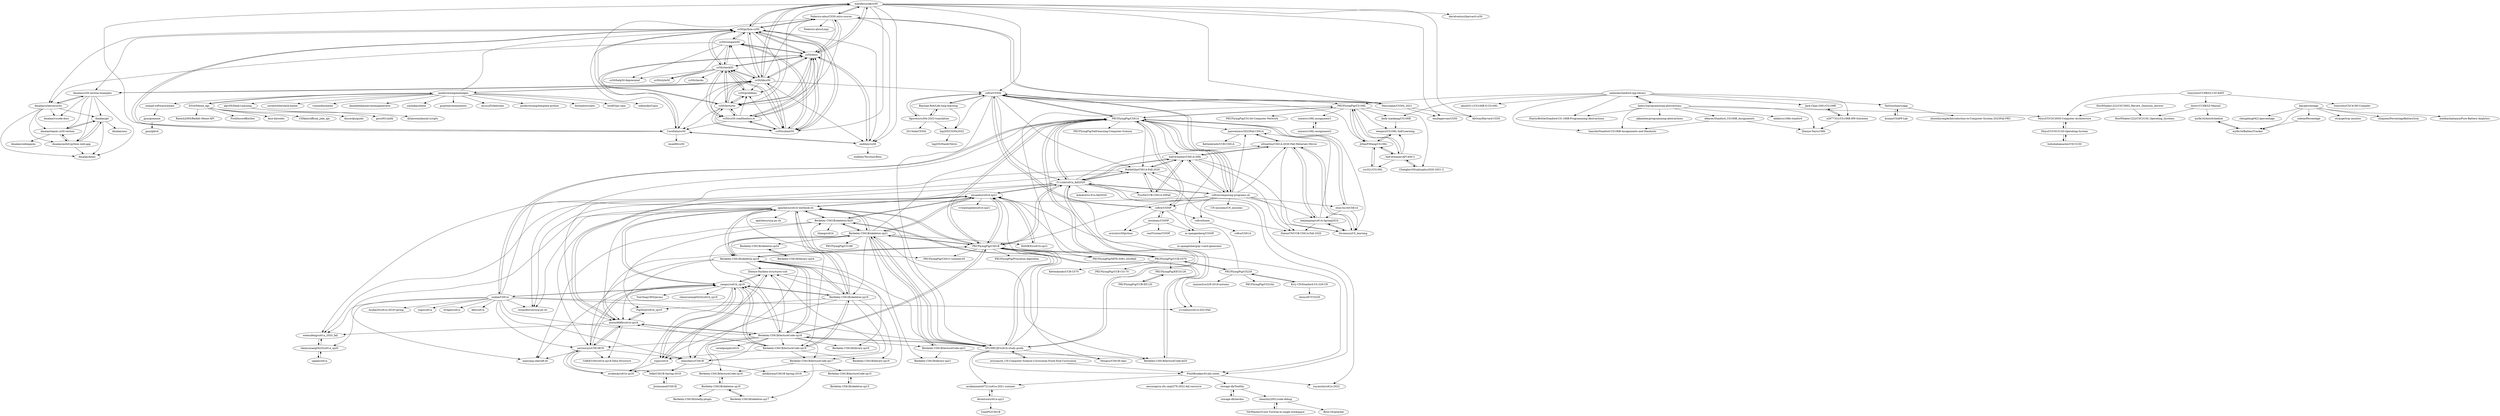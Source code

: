 digraph G {
"mareksuscak/cs50" -> "Federico-abss/CS50-intro-course"
"mareksuscak/cs50" -> "cs50/libcs50"
"mareksuscak/cs50" -> "cs50/python-cs50"
"mareksuscak/cs50" -> "cs50/docs"
"mareksuscak/cs50" -> "CoreData/cs50"
"mareksuscak/cs50" -> "endiliey/cs50"
"mareksuscak/cs50" -> "Mayconpm/CS50x_2021"
"mareksuscak/cs50" -> "csfive/CS50x"
"mareksuscak/cs50" -> "emiliegervais/CS50"
"mareksuscak/cs50" -> "cs50/lectures"
"mareksuscak/cs50" -> "AliOsm/Harvard-CS50"
"mareksuscak/cs50" -> "cs50/submit50"
"mareksuscak/cs50" -> "davidventuri/harvard-cs50"
"zelenski/stanford-cpp-library" -> "heavy3/programming-abstractions"
"zelenski/stanford-cpp-library" -> "XieGuochao/csapp"
"zelenski/stanford-cpp-library" -> "Jack-Chan-2001/CS106B"
"zelenski/stanford-cpp-library" -> "Andy-xiaokang/CS106B"
"zelenski/stanford-cpp-library" -> "ElasticBottle/Stanford-CS-106B-Programming-Abstractions"
"zelenski/stanford-cpp-library" -> "tianshb/Stanford-CS106B-Assignments-and-Handouts"
"zelenski/stanford-cpp-library" -> "akun0311/CS106B-X-CS106L-"
"zelenski/stanford-cpp-library" -> "a2677331/CS106B-HW-Solutions"
"zelenski/stanford-cpp-library" -> "PKUFlyingPig/CS106L"
"sgalal/cs61a" -> "chenyuxiang0425/cs61a_sp20"
"apachecn/cs61b-textbook-zh" -> "Berkeley-CS61B/skeleton-fa20"
"apachecn/cs61b-textbook-zh" -> "exuanbo/cs61b-sp21"
"apachecn/cs61b-textbook-zh" -> "zangsy/cs61b_sp19"
"apachecn/cs61b-textbook-zh" -> "PKUFlyingPig/CS61B"
"apachecn/cs61b-textbook-zh" -> "xiaoyang-sde/raft-kv"
"apachecn/cs61b-textbook-zh" -> "apachecn/sicp-py-zh"
"apachecn/cs61b-textbook-zh" -> "Berkeley-CS61B/skeleton-sp18"
"apachecn/cs61b-textbook-zh" -> "Berkeley-CS61B/skeleton-sp19"
"apachecn/cs61b-textbook-zh" -> "seriouszyx/CS61BCN"
"apachecn/cs61b-textbook-zh" -> "Berkeley-CS61B/skeleton-sp21"
"apachecn/cs61b-textbook-zh" -> "Berkeley-CS61B/lectureCode-sp19"
"apachecn/cs61b-textbook-zh" -> "wizardforcel/sicp-py-zh" ["e"=1]
"apachecn/cs61b-textbook-zh" -> "SFUMECJF/cs61b-study-guide"
"apachecn/cs61b-textbook-zh" -> "morty6688/cs61b-sp18"
"apachecn/cs61b-textbook-zh" -> "PKUFlyingPig/CS61C-summer20" ["e"=1]
"czahie/CS61A" -> "Asuka20/cs61a-2018-spring"
"czahie/CS61A" -> "wizardforcel/sicp-py-zh" ["e"=1]
"czahie/CS61A" -> "zangsy/cs61b_sp19"
"czahie/CS61A" -> "yngz/cs61a"
"czahie/CS61A" -> "chenyuxiang0425/cs61a_sp20"
"czahie/CS61A" -> "PKUFlyingPig/CS61A"
"czahie/CS61A" -> "y1cunhui/cs61A-2021Fall"
"czahie/CS61A" -> "shenzheyu/CS61B"
"czahie/CS61A" -> "bvlgah/cs61a"
"czahie/CS61A" -> "kfei/cs61a"
"czahie/CS61A" -> "weimufeng/cs61a_2020_fall"
"czahie/CS61A" -> "seriouszyx/CS61BCN"
"czahie/CS61A" -> "HobbitQia/CS61A-Fall-2020"
"czahie/CS61A" -> "Berkeley-CS61B/lectureCode-sp18"
"czahie/CS61A" -> "SFUMECJF/cs61b-study-guide"
"D3vd/Meme_Api" -> "jacebrowning/memegen"
"D3vd/Meme_Api" -> "discordjs/guide" ["e"=1]
"D3vd/Meme_Api" -> "Rasesh2005/Reddit-Meme-API"
"D3vd/Meme_Api" -> "FireDiscordBot/bot" ["e"=1]
"D3vd/Meme_Api" -> "face-hh/webx" ["e"=1]
"D3vd/Meme_Api" -> "15Dkatz/official_joke_api" ["e"=1]
"heavy3/programming-abstractions" -> "tianshb/Stanford-CS106B-Assignments-and-Handouts"
"heavy3/programming-abstractions" -> "zelenski/stanford-cpp-library"
"heavy3/programming-abstractions" -> "akkanben/programming-abstractions"
"heavy3/programming-abstractions" -> "MoyuST/CSC3050-Computer-Architecture"
"heavy3/programming-abstractions" -> "Zhenye-Na/cs106b"
"heavy3/programming-abstractions" -> "ElasticBottle/Stanford-CS-106B-Programming-Abstractions"
"heavy3/programming-abstractions" -> "abkds/cs106b-stanford"
"heavy3/programming-abstractions" -> "efeacer/Stanford_CS106B_Assignments"
"cs50/cs50.readthedocs.io" -> "cs50/docs"
"cs50/cs50.readthedocs.io" -> "cs50/python-cs50"
"cs50/cs50.readthedocs.io" -> "cs50/problems"
"cs50/cs50.readthedocs.io" -> "cs50/check50"
"cs50/cs50.readthedocs.io" -> "cs50/submit50"
"cs50/cs50.readthedocs.io" -> "cs50/lectures"
"cs50/cs50.readthedocs.io" -> "CoreData/cs50"
"Berkeley-CS61B/lectureCode-sp19" -> "Berkeley-CS61B/skeleton-sp19"
"Berkeley-CS61B/lectureCode-sp19" -> "zangsy/cs61b_sp19"
"Berkeley-CS61B/lectureCode-sp19" -> "Berkeley-CS61B/lectureCode-sp17"
"Berkeley-CS61B/lectureCode-sp19" -> "yngz/cs61b"
"Berkeley-CS61B/lectureCode-sp19" -> "Berkeley-CS61B/library-sp19"
"Berkeley-CS61B/lectureCode-sp19" -> "morty6688/cs61b-sp18"
"alpv95/Dank-Learning" -> "dylanwenzlau/ml-scripts"
"alpv95/Dank-Learning" -> "goru001/inltk" ["e"=1]
"Berkeley-CS61B/skeleton-sp19" -> "Berkeley-CS61B/lectureCode-sp19"
"Berkeley-CS61B/skeleton-sp19" -> "zangsy/cs61b_sp19"
"Berkeley-CS61B/skeleton-sp19" -> "yngz/cs61b"
"Berkeley-CS61B/skeleton-sp19" -> "Berkeley-CS61B/skeleton-sp18"
"Berkeley-CS61B/skeleton-sp19" -> "Berkeley-CS61B/library-sp19"
"Berkeley-CS61B/skeleton-sp19" -> "Zhenye-Na/data-structures-ucb"
"Berkeley-CS61B/skeleton-sp19" -> "Berkeley-CS61B/lectureCode-sp17"
"Berkeley-CS61B/skeleton-sp19" -> "PigZhuJ/cs61b_sp19"
"Berkeley-CS61B/skeleton-sp19" -> "Berkeley-CS61B/skeleton-fa20"
"Berkeley-CS61B/skeleton-sp19" -> "apachecn/cs61b-textbook-zh"
"Berkeley-CS61B/lectureCode-sp18" -> "Berkeley-CS61B/skeleton-sp18"
"Berkeley-CS61B/lectureCode-sp18" -> "Berkeley-CS61B/library-sp18"
"Berkeley-CS61B/lectureCode-sp18" -> "morty6688/cs61b-sp18"
"Berkeley-CS61B/lectureCode-sp18" -> "PKUFlyingPig/CS61B"
"Berkeley-CS61B/lectureCode-sp18" -> "seriouszyx/CS61BCN"
"Berkeley-CS61B/lectureCode-sp18" -> "SFUMECJF/cs61b-study-guide"
"Berkeley-CS61B/lectureCode-sp18" -> "Zhenye-Na/data-structures-ucb"
"Berkeley-CS61B/lectureCode-sp18" -> "shenzheyu/CS61B"
"Berkeley-CS61B/lectureCode-sp18" -> "Berkeley-CS61B/lectureCode-sp17"
"Berkeley-CS61B/lectureCode-sp18" -> "zangsy/cs61b_sp19"
"Berkeley-CS61B/lectureCode-sp18" -> "Berkeley-CS61B/lectureCode-sp19"
"Berkeley-CS61B/lectureCode-sp18" -> "varadgunjal/cs61b"
"Berkeley-CS61B/lectureCode-sp18" -> "Berkeley-CS61B/lectureCode-sp21"
"Berkeley-CS61B/lectureCode-sp18" -> "Berkeley-CS61B/lectureCode-sp16"
"Berkeley-CS61B/lectureCode-sp18" -> "aviatesk/cs61b-sp18"
"Zhenye-Na/data-structures-ucb" -> "yngz/cs61b"
"Zhenye-Na/data-structures-ucb" -> "zangsy/cs61b_sp19"
"Zhenye-Na/data-structures-ucb" -> "shenzheyu/CS61B"
"Zhenye-Na/data-structures-ucb" -> "aatifjiwani/CS61B-Spring-2018"
"btke/CS61B-Spring-2018" -> "Joshmomel/CS61B"
"cs50/problems" -> "cs50/check50"
"cs50/problems" -> "cs50/lectures"
"kas/percentage" -> "soleon/Percentage"
"kas/percentage" -> "strayge/tray-monitor" ["e"=1]
"kas/percentage" -> "shiqimei/PercentageBatteryIcon"
"kas/percentage" -> "medhachaitanya/Pure-Battery-Analytics"
"kas/percentage" -> "chengdong0421/percentage"
"kas/percentage" -> "myfix16/BatteryTracker"
"yngz/cs61b" -> "zangsy/cs61b_sp19"
"yngz/cs61b" -> "Zhenye-Na/data-structures-ucb"
"yngz/cs61b" -> "aviatesk/cs61b-sp18"
"Berkeley-CS61B/skeleton-sp18" -> "Berkeley-CS61B/lectureCode-sp18"
"Berkeley-CS61B/skeleton-sp18" -> "Berkeley-CS61B/library-sp18"
"Berkeley-CS61B/skeleton-sp18" -> "Berkeley-CS61B/skeleton-sp19"
"Berkeley-CS61B/skeleton-sp18" -> "PKUFlyingPig/CS61B"
"Berkeley-CS61B/skeleton-sp18" -> "morty6688/cs61b-sp18"
"Berkeley-CS61B/skeleton-sp18" -> "seriouszyx/CS61BCN"
"Berkeley-CS61B/skeleton-sp18" -> "apachecn/cs61b-textbook-zh"
"Berkeley-CS61B/skeleton-sp18" -> "Zhenye-Na/data-structures-ucb"
"Berkeley-CS61B/skeleton-sp18" -> "shenzheyu/CS61B"
"Berkeley-CS61B/skeleton-sp18" -> "Berkeley-CS61B/skeleton-sp21"
"Berkeley-CS61B/skeleton-sp18" -> "SFUMECJF/cs61b-study-guide"
"efeacer/Stanford_CS106B_Assignments" -> "Zhenye-Na/cs106b"
"efeacer/Stanford_CS106B_Assignments" -> "tianshb/Stanford-CS106B-Assignments-and-Handouts"
"seriouszyx/CS61BCN" -> "aviatesk/cs61b-sp18"
"seriouszyx/CS61BCN" -> "morty6688/cs61b-sp18"
"seriouszyx/CS61BCN" -> "shenzheyu/CS61B"
"seriouszyx/CS61BCN" -> "GAKKI100/cs61b-sp18-Data-Structure"
"seriouszyx/CS61BCN" -> "zangsy/cs61b_sp19"
"seriouszyx/CS61BCN" -> "btke/CS61B-Spring-2018"
"seriouszyx/CS61BCN" -> "xiaoyang-sde/raft-kv"
"PigZhuJ/cs61b_sp19" -> "morty6688/cs61b-sp18"
"aviatesk/cs61b-sp18" -> "seriouszyx/CS61BCN"
"zangsy/cs61b_sp19" -> "yngz/cs61b"
"zangsy/cs61b_sp19" -> "seriouszyx/CS61BCN"
"zangsy/cs61b_sp19" -> "Zhenye-Na/data-structures-ucb"
"zangsy/cs61b_sp19" -> "Berkeley-CS61B/lectureCode-sp19"
"zangsy/cs61b_sp19" -> "aviatesk/cs61b-sp18"
"zangsy/cs61b_sp19" -> "Berkeley-CS61B/skeleton-sp19"
"zangsy/cs61b_sp19" -> "xiaoyang-sde/raft-kv"
"zangsy/cs61b_sp19" -> "shenzheyu/CS61B"
"zangsy/cs61b_sp19" -> "TomYang1993/javacs"
"zangsy/cs61b_sp19" -> "apachecn/cs61b-textbook-zh"
"zangsy/cs61b_sp19" -> "chenyuxiang0425/cs61b_sp19"
"zangsy/cs61b_sp19" -> "czahie/CS61A"
"shenzheyu/CS61B" -> "btke/CS61B-Spring-2018"
"shenzheyu/CS61B" -> "aatifjiwani/CS61B-Spring-2018"
"Joshmomel/CS61B" -> "btke/CS61B-Spring-2018"
"PKUFlyingPig/CS61A" -> "PKUFlyingPig/CS61B"
"PKUFlyingPig/CS61A" -> "311zzb/cs61a_fall2020"
"PKUFlyingPig/CS61A" -> "csfive/composing-programs-zh"
"PKUFlyingPig/CS61A" -> "HobbitQia/CS61A-Fall-2020"
"PKUFlyingPig/CS61A" -> "wizardforcel/sicp-py-zh" ["e"=1]
"PKUFlyingPig/CS61A" -> "csfive/CS50x"
"PKUFlyingPig/CS61A" -> "half-dreamer/CS61A-20fa"
"PKUFlyingPig/CS61A" -> "PKUFlyingPig/Self-learning-Computer-Science" ["e"=1]
"PKUFlyingPig/CS61A" -> "shuo-liu16/CS61A"
"PKUFlyingPig/CS61A" -> "czahie/CS61A"
"PKUFlyingPig/CS61A" -> "Stromxun/CS_learning"
"PKUFlyingPig/CS61A" -> "PKUFlyingPig/CS106L"
"PKUFlyingPig/CS61A" -> "csfive/CS50P"
"PKUFlyingPig/CS61A" -> "PKUFlyingPig/UCB-CS70"
"PKUFlyingPig/CS61A" -> "jianweiyecs/2022Fall-CS61A"
"PKUFlyingPig/CS61B" -> "PKUFlyingPig/CS61A"
"PKUFlyingPig/CS61B" -> "SFUMECJF/cs61b-study-guide"
"PKUFlyingPig/CS61B" -> "exuanbo/cs61b-sp21"
"PKUFlyingPig/CS61B" -> "Berkeley-CS61B/skeleton-sp21"
"PKUFlyingPig/CS61B" -> "Berkeley-CS61B/lectureCode-sp18"
"PKUFlyingPig/CS61B" -> "morty6688/cs61b-sp18"
"PKUFlyingPig/CS61B" -> "apachecn/cs61b-textbook-zh"
"PKUFlyingPig/CS61B" -> "PKUFlyingPig/Princeton-Algorithm" ["e"=1]
"PKUFlyingPig/CS61B" -> "0xtopus/CS61B-repo"
"PKUFlyingPig/CS61B" -> "Berkeley-CS61B/skeleton-sp18"
"PKUFlyingPig/CS61B" -> "PKUFlyingPig/CS61C-summer20" ["e"=1]
"PKUFlyingPig/CS61B" -> "311zzb/cs61a_fall2020"
"PKUFlyingPig/CS61B" -> "PKUFlyingPig/UCB-CS70"
"PKUFlyingPig/CS61B" -> "PointBreaker/61abc-notes"
"PKUFlyingPig/CS61B" -> "PKUFlyingPig/MIT6.S081-2020fall" ["e"=1]
"a2677331/CS106B-HW-Solutions" -> "Jack-Chan-2001/CS106B"
"a2677331/CS106B-HW-Solutions" -> "Zhenye-Na/cs106b"
"soleon/Percentage" -> "myfix16/BatteryTracker"
"PKUFlyingPig/CS229" -> "Kivy-CN/Stanford-CS-229-CN"
"PKUFlyingPig/CS229" -> "maxim5/cs229-2018-autumn" ["e"=1]
"PKUFlyingPig/CS229" -> "PKUFlyingPig/CS224n" ["e"=1]
"PKUFlyingPig/CS229" -> "PKUFlyingPig/CS61A"
"PKUFlyingPig/CS229" -> "PKUFlyingPig/UCB-CS70"
"Berkeley-CS61B/lectureCode-fa20" -> "Berkeley-CS61B/skeleton-fa20"
"dmalan/git" -> "dmalan/tamm-cs50-section"
"dmalan/git" -> "dmalan/auth0-python-web-app"
"dmalan/git" -> "dmalan/uno"
"dmalan/git" -> "dmalan/demo"
"Berkeley-CS61B/lectureCode-sp15" -> "Berkeley-CS61B/skeleton-sp15"
"dmalan/cybersecurity" -> "dmalan/git"
"dmalan/cybersecurity" -> "dmalan/auth0-python-web-app"
"dmalan/cybersecurity" -> "dmalan/cs50-section-examples"
"dmalan/cybersecurity" -> "dmalan/tamm-cs50-section"
"dmalan/cybersecurity" -> "dmalan/demo"
"dmalan/cybersecurity" -> "dmalan/vscode-docs"
"Federico-abss/CS50-intro-course" -> "mareksuscak/cs50"
"Federico-abss/CS50-intro-course" -> "Mayconpm/CS50x_2021"
"Federico-abss/CS50-intro-course" -> "cs50/docs"
"Federico-abss/CS50-intro-course" -> "CoreData/cs50"
"Federico-abss/CS50-intro-course" -> "endiliey/cs50"
"Federico-abss/CS50-intro-course" -> "cs50/python-cs50"
"Federico-abss/CS50-intro-course" -> "Federico-abss/Lispy"
"Federico-abss/CS50-intro-course" -> "cs50/lectures"
"morty6688/cs61b-sp18" -> "seriouszyx/CS61BCN"
"morty6688/cs61b-sp18" -> "PigZhuJ/cs61b_sp19"
"morty6688/cs61b-sp18" -> "exuanbo/cs61b-sp21"
"morty6688/cs61b-sp18" -> "GAKKI100/cs61b-sp18-Data-Structure"
"morty6688/cs61b-sp18" -> "weimufeng/cs61a_2020_fall"
"morty6688/cs61b-sp18" -> "Berkeley-CS61B/lectureCode-sp18"
"Berkeley-CS61B/skeleton-sp15" -> "Berkeley-CS61B/lectureCode-sp15"
"weimufeng/cs61a_2020_fall" -> "chenyuxiang0425/cs61a_sp20"
"chenyuxiang0425/cs61a_sp20" -> "sgalal/cs61a"
"chenyuxiang0425/cs61a_sp20" -> "weimufeng/cs61a_2020_fall"
"Berkeley-CS61B/skeleton-fa20" -> "apachecn/cs61b-textbook-zh"
"Berkeley-CS61B/skeleton-fa20" -> "Berkeley-CS61B/lectureCode-fa20"
"Berkeley-CS61B/skeleton-fa20" -> "exuanbo/cs61b-sp21"
"Berkeley-CS61B/skeleton-fa20" -> "PigZhuJ/cs61b_sp19"
"Berkeley-CS61B/skeleton-fa20" -> "Berkeley-CS61B/skeleton-sp21"
"Berkeley-CS61B/skeleton-fa20" -> "hliang/cs61b"
"Berkeley-CS61B/skeleton-fa20" -> "xiaoyang-sde/raft-kv"
"dmalan/auth0-python-web-app" -> "dmalan/demo"
"dmalan/auth0-python-web-app" -> "dmalan/tamm-cs50-section"
"dmalan/auth0-python-web-app" -> "dmalan/git"
"myfix16/AutoSchedule" -> "myfix16/BatteryTracker"
"myfix16/BatteryTracker" -> "myfix16/AutoSchedule"
"PKUFlyingPig/CS106L" -> "JiNanPiWang/CS106L"
"PKUFlyingPig/CS106L" -> "half-dreamer/AP1400-2"
"PKUFlyingPig/CS106L" -> "PKUFlyingPig/MIT6.S081-2020fall" ["e"=1]
"PKUFlyingPig/CS106L" -> "snme/cs106L-assignment1"
"PKUFlyingPig/CS106L" -> "wengwz/CS106L-Self-Learning"
"PKUFlyingPig/CS106L" -> "Andy-xiaokang/CS106B"
"PKUFlyingPig/CS106L" -> "PKUFlyingPig/CS144-Computer-Network" ["e"=1]
"PKUFlyingPig/CS106L" -> "PKUFlyingPig/CS61A"
"PKUFlyingPig/CS106L" -> "Changhe160/cplusplus2020-2021-2"
"Berkeley-CS61B/skeleton-sp21" -> "exuanbo/cs61b-sp21"
"Berkeley-CS61B/skeleton-sp21" -> "Berkeley-CS61B/lectureCode-sp21"
"Berkeley-CS61B/skeleton-sp21" -> "PKUFlyingPig/CS61B"
"Berkeley-CS61B/skeleton-sp21" -> "SFUMECJF/cs61b-study-guide"
"Berkeley-CS61B/skeleton-sp21" -> "Berkeley-CS61B/skeleton-fa20"
"Berkeley-CS61B/skeleton-sp21" -> "Berkeley-CS61B/lectureCode-fa20"
"Berkeley-CS61B/skeleton-sp21" -> "apachecn/cs61b-textbook-zh"
"Berkeley-CS61B/skeleton-sp21" -> "PKUFlyingPig/CS186" ["e"=1]
"Berkeley-CS61B/skeleton-sp21" -> "Berkeley-CS61B/skeleton-sp18"
"Berkeley-CS61B/skeleton-sp21" -> "KANIKIG/cs61b-sp21"
"Berkeley-CS61B/skeleton-sp21" -> "Berkeley-CS61B/skeleton-sp19"
"Berkeley-CS61B/skeleton-sp21" -> "PKUFlyingPig/CS61A"
"Berkeley-CS61B/skeleton-sp21" -> "Berkeley-CS61B/skeleton-sp24"
"Berkeley-CS61B/skeleton-sp21" -> "Berkeley-CS61B/lectureCode-sp18"
"Berkeley-CS61B/skeleton-sp21" -> "Berkeley-CS61B/library-sp21"
"PKUFlyingPig/UCB-CS70" -> "PKUFlyingPig/EECS126"
"PKUFlyingPig/UCB-CS70" -> "PKUFlyingPig/CS61B"
"PKUFlyingPig/UCB-CS70" -> "Kettenkrado/UCB-CS70"
"PKUFlyingPig/UCB-CS70" -> "PKUFlyingPig/CS61A"
"PKUFlyingPig/UCB-CS70" -> "PKUFlyingPig/UCB-CS170"
"PKUFlyingPig/UCB-CS70" -> "exuanbo/cs61b-sp21"
"PKUFlyingPig/UCB-CS70" -> "PKUFlyingPig/CS229"
"jacebrowning/memegen" -> "nicolewhite/slack-meme" ["e"=1]
"jacebrowning/memegen" -> "voxmedia/meme" ["e"=1]
"jacebrowning/memegen" -> "D3vd/Meme_Api"
"jacebrowning/memegen" -> "cs50/python-cs50"
"jacebrowning/memegen" -> "cs50/libcs50"
"jacebrowning/memegen" -> "danieldiekmeier/memegenerator"
"jacebrowning/memegen" -> "alpv95/Dank-Learning"
"jacebrowning/memegen" -> "nomad-software/meme"
"jacebrowning/memegen" -> "yashaka/selene" ["e"=1]
"jacebrowning/memegen" -> "gsantner/memetastic" ["e"=1]
"jacebrowning/memegen" -> "myusuf3/delorean" ["e"=1]
"jacebrowning/memegen" -> "jacebrowning/template-python" ["e"=1]
"jacebrowning/memegen" -> "bitshadow/slate"
"jacebrowning/memegen" -> "lord63/py-spin" ["e"=1]
"jacebrowning/memegen" -> "nokonoko/Uguu" ["e"=1]
"Changhe160/cplusplus2020-2021-2" -> "half-dreamer/AP1400-2"
"exuanbo/cs61b-sp21" -> "KANIKIG/cs61b-sp21"
"exuanbo/cs61b-sp21" -> "Berkeley-CS61B/skeleton-sp21"
"exuanbo/cs61b-sp21" -> "vvwantspeed/cs61b-sp21"
"exuanbo/cs61b-sp21" -> "morty6688/cs61b-sp18"
"exuanbo/cs61b-sp21" -> "PKUFlyingPig/CS61B"
"exuanbo/cs61b-sp21" -> "y1cunhui/cs61A-2021Fall"
"exuanbo/cs61b-sp21" -> "Berkeley-CS61B/skeleton-fa20"
"exuanbo/cs61b-sp21" -> "apachecn/cs61b-textbook-zh"
"exuanbo/cs61b-sp21" -> "311zzb/cs61a_fall2020"
"Mayconpm/CS50x_2021" -> "Federico-abss/CS50-intro-course"
"Mayconpm/CS50x_2021" -> "emiliegervais/CS50"
"Mayconpm/CS50x_2021" -> "csfive/CS50x"
"Mayconpm/CS50x_2021" -> "AliOsm/Harvard-CS50"
"Berkeley-CS61B/lectureCode-sp21" -> "Berkeley-CS61B/skeleton-sp21"
"Berkeley-CS61B/lectureCode-sp21" -> "Berkeley-CS61B/library-sp21"
"Berkeley-CS61B/lectureCode-sp21" -> "Berkeley-CS61B/lectureCode-fa20"
"SFUMECJF/cs61b-study-guide" -> "PKUFlyingPig/CS61B"
"SFUMECJF/cs61b-study-guide" -> "PointBreaker/61abc-notes"
"SFUMECJF/cs61b-study-guide" -> "Berkeley-CS61B/skeleton-sp21"
"SFUMECJF/cs61b-study-guide" -> "Berkeley-CS61B/lectureCode-sp18"
"SFUMECJF/cs61b-study-guide" -> "eryisan/zh_CN-Computer-Science-Curriculum-Front-End-Curriculum"
"SFUMECJF/cs61b-study-guide" -> "311zzb/cs61a_fall2020"
"SFUMECJF/cs61b-study-guide" -> "exuanbo/cs61b-sp21"
"SFUMECJF/cs61b-study-guide" -> "0xtopus/CS61B-repo"
"SFUMECJF/cs61b-study-guide" -> "asukaminato0721/cs61a-2021-summer"
"XieGuochao/csapp" -> "kcxain/CSAPP-Lab"
"XieGuochao/csapp" -> "zhuozhiyongde/Introduction-to-Computer-System-2023Fall-PKU" ["e"=1]
"ikventure/cs61a-sp21" -> "asukaminato0721/cs61a-2021-summer"
"ikventure/cs61a-sp21" -> "ZonePG/CS61B"
"PKUFlyingPig/UCB-EE120" -> "PKUFlyingPig/EECS126"
"PKUFlyingPig/EECS126" -> "PKUFlyingPig/UCB-EE120"
"asukaminato0721/cs61a-2021-summer" -> "ikventure/cs61a-sp21"
"311zzb/cs61a_fall2020" -> "HobbitQia/CS61A-Fall-2020"
"311zzb/cs61a_fall2020" -> "half-dreamer/CS61A-20fa"
"311zzb/cs61a_fall2020" -> "PKUFlyingPig/CS61A"
"311zzb/cs61a_fall2020" -> "weimufeng/cs61a_2020_fall"
"311zzb/cs61a_fall2020" -> "exuanbo/cs61b-sp21"
"311zzb/cs61a_fall2020" -> "FyisFe/UCB-CS61A-20Fall"
"311zzb/cs61a_fall2020" -> "SFUMECJF/cs61b-study-guide"
"311zzb/cs61a_fall2020" -> "y1cunhui/cs61A-2021Fall"
"311zzb/cs61a_fall2020" -> "PKUFlyingPig/CS61B"
"311zzb/cs61a_fall2020" -> "n0rea5on/CS61A-2020-Fall-Metarials-Mirror"
"311zzb/cs61a_fall2020" -> "kckckcd/cs-61a-fall2020-"
"311zzb/cs61a_fall2020" -> "xuyanshi/cs61a-2022"
"311zzb/cs61a_fall2020" -> "morty6688/cs61b-sp18"
"311zzb/cs61a_fall2020" -> "PointBreaker/61abc-notes"
"311zzb/cs61a_fall2020" -> "csfive/composing-programs-zh"
"Kivy-CN/Stanford-CS-229-CN" -> "zhoucz97/CS229"
"Kivy-CN/Stanford-CS-229-CN" -> "PKUFlyingPig/CS229"
"csfive/CS50x" -> "lng205/CS50x2022"
"csfive/CS50x" -> "csfive/CS50P"
"csfive/CS50x" -> "PKUFlyingPig/CS61A"
"csfive/CS50x" -> "Baymax-Rob/Life-long-learning"
"csfive/CS50x" -> "Mayconpm/CS50x_2021"
"csfive/CS50x" -> "csfive/composing-programs-zh"
"csfive/CS50x" -> "figuretu/cs50x-2023-translation"
"csfive/CS50x" -> "SFUMECJF/cs61b-study-guide"
"csfive/CS50x" -> "311zzb/cs61a_fall2020"
"csfive/CS50x" -> "HobbitQia/CS61A-Fall-2020"
"csfive/CS50x" -> "PKUFlyingPig/CS106L"
"csfive/CS50x" -> "JiNanPiWang/CS106L"
"kcxain/CSAPP-Lab" -> "XieGuochao/csapp"
"dmalan/cs50-section-examples" -> "dmalan/tamm-cs50-section"
"dmalan/cs50-section-examples" -> "dmalan/cybersecurity"
"dmalan/cs50-section-examples" -> "dmalan/git"
"dmalan/cs50-section-examples" -> "dmalan/auth0-python-web-app"
"dmalan/cs50-section-examples" -> "dmalan/vscode-docs"
"dmalan/cs50-section-examples" -> "dmalan/demo"
"HobbitQia/CS61A-Fall-2020" -> "311zzb/cs61a_fall2020"
"HobbitQia/CS61A-Fall-2020" -> "FyisFe/UCB-CS61A-20Fall"
"HobbitQia/CS61A-Fall-2020" -> "half-dreamer/CS61A-20fa"
"HobbitQia/CS61A-Fall-2020" -> "ZlatanCN/UCB-CS61A-Fall-2020"
"HobbitQia/CS61A-Fall-2020" -> "weimufeng/cs61a_2020_fall"
"FyisFe/UCB-CS61A-20Fall" -> "HobbitQia/CS61A-Fall-2020"
"FyisFe/UCB-CS61A-20Fall" -> "half-dreamer/CS61A-20fa"
"PointBreaker/61abc-notes" -> "asukaminato0721/cs61a-2021-summer"
"PointBreaker/61abc-notes" -> "eecsmap/ca.sfu.cmpt379.2022.fall.resource"
"PointBreaker/61abc-notes" -> "xuyanshi/cs61a-2022"
"PointBreaker/61abc-notes" -> "storage-db/ToolDiy"
"MoyuST/CSC3150-Operating-System" -> "huhuhahamaster/CSC3150"
"MoyuST/CSC3150-Operating-System" -> "MoyuST/CSC3050-Computer-Architecture"
"m-spangenberg/CS50P" -> "m-spangenberg/qr-vcard-generator"
"chenzhiy2001/code-debug" -> "Byte-OS/polyhal"
"chenzhiy2001/code-debug" -> "YdrMaster/rCore-Tutorial-in-single-workspace"
"eryisan/zh_CN-Computer-Science-Curriculum-Front-End-Curriculum" -> "SFUMECJF/cs61b-study-guide"
"eryisan/zh_CN-Computer-Science-Curriculum-Front-End-Curriculum" -> "PointBreaker/61abc-notes"
"HouWhalee1222/CSC3002_Review_Question_Answer" -> "HouWhalee1222/CSC3150_Operating_Systems"
"HouWhalee1222/CSC3002_Review_Question_Answer" -> "MoyuST/CSC3050-Computer-Architecture"
"snme/cs106L-assignment2" -> "snme/cs106L-assignment1"
"Jack-Chan-2001/CS106B" -> "a2677331/CS106B-HW-Solutions"
"snme/cs106L-assignment1" -> "snme/cs106L-assignment2"
"MoyuST/CSC3050-Computer-Architecture" -> "MoyuST/CSC3150-Operating-System"
"doutv/CUHKSZ-Manual" -> "myfix16/AutoSchedule"
"doutv/CUHKSZ-Manual" -> "HouWhalee1222/CSC3150_Operating_Systems"
"KANIKIG/cs61b-sp21" -> "exuanbo/cs61b-sp21"
"Berkeley-CS61B/skeleton-sp16" -> "Berkeley-CS61B/lectureCode-sp16"
"Berkeley-CS61B/skeleton-sp16" -> "Berkeley-CS61B/skeleton-sp17"
"Berkeley-CS61B/skeleton-sp16" -> "Berkeley-CS61B/intellij-plugin"
"csfive/composing-programs-zh" -> "PKUFlyingPig/CS61A"
"csfive/composing-programs-zh" -> "half-dreamer/CS61A-20fa"
"csfive/composing-programs-zh" -> "HobbitQia/CS61A-Fall-2020"
"csfive/composing-programs-zh" -> "csfive/CS50x"
"csfive/composing-programs-zh" -> "jianweiyecs/2022Fall-CS61A"
"csfive/composing-programs-zh" -> "wizardforcel/sicp-py-zh" ["e"=1]
"csfive/composing-programs-zh" -> "csfive/home"
"csfive/composing-programs-zh" -> "csfive/CS50P"
"csfive/composing-programs-zh" -> "311zzb/cs61a_fall2020"
"csfive/composing-programs-zh" -> "PKUFlyingPig/CS61B"
"csfive/composing-programs-zh" -> "Stromxun/CS_learning"
"csfive/composing-programs-zh" -> "shuo-liu16/CS61A"
"csfive/composing-programs-zh" -> "n0rea5on/CS61A-2020-Fall-Metarials-Mirror"
"csfive/composing-programs-zh" -> "CN-missemi/CN_missemi" ["e"=1]
"csfive/composing-programs-zh" -> "leejianping/cs61A-Spring2024"
"cs50/libcs50" -> "cs50/python-cs50"
"cs50/libcs50" -> "cs50/docs"
"cs50/libcs50" -> "mareksuscak/cs50"
"cs50/libcs50" -> "cs50/check50"
"cs50/libcs50" -> "cs50/submit50"
"cs50/libcs50" -> "cs50/lectures"
"cs50/libcs50" -> "CoreData/cs50"
"cs50/libcs50" -> "cs50/compare50"
"cs50/libcs50" -> "cs50/cs50.readthedocs.io"
"cs50/libcs50" -> "Federico-abss/CS50-intro-course"
"cs50/libcs50" -> "dmalan/cs50-section-examples"
"cs50/libcs50" -> "cs50/problems"
"cs50/libcs50" -> "jacebrowning/memegen"
"cs50/libcs50" -> "endiliey/cs50"
"cs50/libcs50" -> "csfive/CS50x"
"Baymax-Rob/Life-long-learning" -> "lng205/CS50x2022"
"Baymax-Rob/Life-long-learning" -> "csfive/CS50x"
"Baymax-Rob/Life-long-learning" -> "figuretu/cs50x-2023-translation"
"storage-db/ToolDiy" -> "storage-db/nerdos"
"storage-db/ToolDiy" -> "chenzhiy2001/code-debug"
"lng205/CS50x2022" -> "lng205/Nand2Tetris" ["e"=1]
"half-dreamer/CS61A-20fa" -> "HobbitQia/CS61A-Fall-2020"
"half-dreamer/CS61A-20fa" -> "n0rea5on/CS61A-2020-Fall-Metarials-Mirror"
"half-dreamer/CS61A-20fa" -> "FyisFe/UCB-CS61A-20Fall"
"half-dreamer/CS61A-20fa" -> "311zzb/cs61a_fall2020"
"half-dreamer/CS61A-20fa" -> "ZlatanCN/UCB-CS61A-Fall-2020"
"half-dreamer/CS61A-20fa" -> "Stromxun/CS_learning"
"half-dreamer/CS61A-20fa" -> "csfive/composing-programs-zh"
"YdrMaster/rCore-Tutorial-in-single-workspace" -> "chenzhiy2001/code-debug"
"Berkeley-CS61B/lectureCode-sp16" -> "Berkeley-CS61B/skeleton-sp16"
"mouhany/CS50P" -> "csfive/CS50P"
"mouhany/CS50P" -> "m-spangenberg/CS50P"
"mouhany/CS50P" -> "realTristan/CS50P"
"mouhany/CS50P" -> "aviiciii/cs50python"
"storage-db/nerdos" -> "storage-db/ToolDiy"
"huhuhahamaster/CSC3150" -> "MoyuST/CSC3150-Operating-System"
"csfive/home" -> "csfive/CS61A"
"Stromxun/CS_learning" -> "n0rea5on/CS61A-2020-Fall-Metarials-Mirror"
"Stromxun/CS_learning" -> "leejianping/cs61A-Spring2024"
"tonyyxliu/CUHKSZ-CSC4005" -> "tonyyxliu/CSC4180-Compiler"
"tonyyxliu/CUHKSZ-CSC4005" -> "MoyuST/CSC3050-Computer-Architecture"
"tonyyxliu/CUHKSZ-CSC4005" -> "doutv/CUHKSZ-Manual"
"cs50/python-cs50" -> "cs50/docs"
"cs50/python-cs50" -> "cs50/check50"
"cs50/python-cs50" -> "cs50/libcs50"
"cs50/python-cs50" -> "cs50/submit50"
"cs50/python-cs50" -> "cs50/lectures"
"cs50/python-cs50" -> "cs50/compare50"
"cs50/python-cs50" -> "mareksuscak/cs50"
"cs50/python-cs50" -> "CoreData/cs50"
"cs50/python-cs50" -> "cs50/cs50.readthedocs.io"
"cs50/python-cs50" -> "Federico-abss/CS50-intro-course"
"cs50/python-cs50" -> "cs50/problems"
"cs50/python-cs50" -> "dmalan/cs50-section-examples"
"cs50/python-cs50" -> "endiliey/cs50"
"cs50/python-cs50" -> "dmalan/cybersecurity"
"csfive/CS50P" -> "mouhany/CS50P"
"csfive/CS50P" -> "csfive/CS50x"
"csfive/CS50P" -> "csfive/home"
"csfive/CS50P" -> "m-spangenberg/CS50P"
"csfive/CS50P" -> "PKUFlyingPig/CS61A"
"csfive/CS50P" -> "aviiciii/cs50python"
"cs50/submit50" -> "cs50/check50"
"cs50/submit50" -> "cs50/docs"
"cs50/submit50" -> "cs50/python-cs50"
"cs50/submit50" -> "cs50/compare50"
"cs50/submit50" -> "cs50/libcs50"
"cs50/submit50" -> "cs50/problems"
"cs50/submit50" -> "cs50/cs50.readthedocs.io"
"cs50/submit50" -> "cs50/lectures"
"cs50/docs" -> "cs50/python-cs50"
"cs50/docs" -> "cs50/check50"
"cs50/docs" -> "CoreData/cs50"
"cs50/docs" -> "cs50/compare50"
"cs50/docs" -> "cs50/lectures"
"cs50/docs" -> "cs50/submit50"
"cs50/docs" -> "cs50/libcs50"
"cs50/docs" -> "cs50/cs50.readthedocs.io"
"cs50/docs" -> "endiliey/cs50"
"cs50/docs" -> "mareksuscak/cs50"
"cs50/docs" -> "Federico-abss/CS50-intro-course"
"cs50/lectures" -> "cs50/docs"
"cs50/lectures" -> "cs50/python-cs50"
"cs50/lectures" -> "CoreData/cs50"
"cs50/lectures" -> "cs50/problems"
"cs50/lectures" -> "cs50/check50"
"cs50/lectures" -> "cs50/libcs50"
"cs50/lectures" -> "cs50/cs50.readthedocs.io"
"cs50/lectures" -> "cs50/submit50"
"figuretu/cs50x-2023-translation" -> "2013xile/CS50x"
"figuretu/cs50x-2023-translation" -> "Baymax-Rob/Life-long-learning"
"figuretu/cs50x-2023-translation" -> "csfive/CS50x"
"figuretu/cs50x-2023-translation" -> "lng205/CS50x2022"
"half-dreamer/AP1400-2" -> "JiNanPiWang/CS106L"
"half-dreamer/AP1400-2" -> "Changhe160/cplusplus2020-2021-2"
"half-dreamer/AP1400-2" -> "scz321/CS106L"
"half-dreamer/AP1400-2" -> "PKUFlyingPig/CS106L"
"half-dreamer/AP1400-2" -> "wengwz/CS106L-Self-Learning"
"CoreData/cs50" -> "cs50/docs"
"CoreData/cs50" -> "endiliey/cs50"
"CoreData/cs50" -> "iman89/cs50"
"CoreData/cs50" -> "cs50/python-cs50"
"Berkeley-CS61B/lectureCode-sp17" -> "Berkeley-CS61B/skeleton-sp17"
"Berkeley-CS61B/lectureCode-sp17" -> "Berkeley-CS61B/lectureCode-sp15"
"Berkeley-CS61B/lectureCode-sp17" -> "Berkeley-CS61B/lectureCode-sp16"
"scz321/CS106L" -> "JiNanPiWang/CS106L"
"Berkeley-CS61B/skeleton-sp17" -> "Berkeley-CS61B/skeleton-sp16"
"jianweiyecs/2022Fall-CS61A" -> "Kettenkrado/UCB-CS61A"
"jianweiyecs/2022Fall-CS61A" -> "n0rea5on/CS61A-2020-Fall-Metarials-Mirror"
"endiliey/cs50" -> "CoreData/cs50"
"endiliey/cs50" -> "endiliey/TerritoryBoss" ["e"=1]
"endiliey/cs50" -> "cs50/docs"
"nomad-software/meme" -> "jpoz/gomeme"
"Berkeley-CS61B/skeleton-sp24" -> "Berkeley-CS61B/library-sp24"
"JiNanPiWang/CS106L" -> "wengwz/CS106L-Self-Learning"
"JiNanPiWang/CS106L" -> "scz321/CS106L"
"JiNanPiWang/CS106L" -> "PKUFlyingPig/CS106L"
"JiNanPiWang/CS106L" -> "half-dreamer/AP1400-2"
"jpoz/gomeme" -> "jpoz/glitch"
"Andy-xiaokang/CS106B" -> "wengwz/CS106L-Self-Learning"
"Berkeley-CS61B/library-sp24" -> "Berkeley-CS61B/skeleton-sp24"
"dmalan/tamm-cs50-section" -> "dmalan/git"
"dmalan/tamm-cs50-section" -> "dmalan/auth0-python-web-app"
"dmalan/tamm-cs50-section" -> "dmalan/codespaces"
"wengwz/CS106L-Self-Learning" -> "JiNanPiWang/CS106L"
"shuo-liu16/CS61A" -> "leejianping/cs61A-Spring2024"
"shuo-liu16/CS61A" -> "PKUFlyingPig/CS61A"
"shuo-liu16/CS61A" -> "Stromxun/CS_learning"
"n0rea5on/CS61A-2020-Fall-Metarials-Mirror" -> "Stromxun/CS_learning"
"n0rea5on/CS61A-2020-Fall-Metarials-Mirror" -> "jianweiyecs/2022Fall-CS61A"
"n0rea5on/CS61A-2020-Fall-Metarials-Mirror" -> "ZlatanCN/UCB-CS61A-Fall-2020"
"n0rea5on/CS61A-2020-Fall-Metarials-Mirror" -> "leejianping/cs61A-Spring2024"
"n0rea5on/CS61A-2020-Fall-Metarials-Mirror" -> "half-dreamer/CS61A-20fa"
"cs50/check50" -> "cs50/compare50"
"cs50/check50" -> "cs50/submit50"
"cs50/check50" -> "cs50/docs"
"cs50/check50" -> "cs50/python-cs50"
"cs50/check50" -> "cs50/problems"
"cs50/check50" -> "cs50/libcs50"
"cs50/check50" -> "cs50/style50"
"cs50/check50" -> "cs50/help50-deprecated"
"cs50/check50" -> "cs50/lectures"
"cs50/check50" -> "dmalan/cs50-section-examples"
"cs50/check50" -> "cs50/cs50.readthedocs.io"
"cs50/check50" -> "cs50/checks"
"leejianping/cs61A-Spring2024" -> "Stromxun/CS_learning"
"leejianping/cs61A-Spring2024" -> "n0rea5on/CS61A-2020-Fall-Metarials-Mirror"
"leejianping/cs61A-Spring2024" -> "jianweiyecs/2022Fall-CS61A"
"leejianping/cs61A-Spring2024" -> "ZlatanCN/UCB-CS61A-Fall-2020"
"cs50/compare50" -> "cs50/check50"
"cs50/compare50" -> "cs50/docs"
"cs50/compare50" -> "cs50/submit50"
"cs50/compare50" -> "cs50/python-cs50"
"cs50/compare50" -> "cs50/help50-deprecated"
"cs50/compare50" -> "cs50/style50"
"cs50/compare50" -> "dmalan/cybersecurity"
"mareksuscak/cs50" ["l"="-6.965,20"]
"Federico-abss/CS50-intro-course" ["l"="-6.941,19.996"]
"cs50/libcs50" ["l"="-6.931,19.958"]
"cs50/python-cs50" ["l"="-6.946,19.939"]
"cs50/docs" ["l"="-6.956,19.96"]
"CoreData/cs50" ["l"="-6.961,19.976"]
"endiliey/cs50" ["l"="-6.938,19.979"]
"Mayconpm/CS50x_2021" ["l"="-6.959,20.055"]
"csfive/CS50x" ["l"="-6.973,20.135"]
"emiliegervais/CS50" ["l"="-6.976,20.034"]
"cs50/lectures" ["l"="-6.975,19.963"]
"AliOsm/Harvard-CS50" ["l"="-6.948,20.032"]
"cs50/submit50" ["l"="-6.982,19.948"]
"davidventuri/harvard-cs50" ["l"="-7.016,20.01"]
"zelenski/stanford-cpp-library" ["l"="-6.769,20.233"]
"heavy3/programming-abstractions" ["l"="-6.725,20.272"]
"XieGuochao/csapp" ["l"="-6.707,20.207"]
"Jack-Chan-2001/CS106B" ["l"="-6.744,20.217"]
"Andy-xiaokang/CS106B" ["l"="-6.832,20.207"]
"ElasticBottle/Stanford-CS-106B-Programming-Abstractions" ["l"="-6.755,20.264"]
"tianshb/Stanford-CS106B-Assignments-and-Handouts" ["l"="-6.737,20.253"]
"akun0311/CS106B-X-CS106L-" ["l"="-6.769,20.205"]
"a2677331/CS106B-HW-Solutions" ["l"="-6.735,20.233"]
"PKUFlyingPig/CS106L" ["l"="-6.897,20.197"]
"sgalal/cs61a" ["l"="-6.988,20.294"]
"chenyuxiang0425/cs61a_sp20" ["l"="-7.006,20.28"]
"apachecn/cs61b-textbook-zh" ["l"="-7.104,20.279"]
"Berkeley-CS61B/skeleton-fa20" ["l"="-7.128,20.275"]
"exuanbo/cs61b-sp21" ["l"="-7.077,20.255"]
"zangsy/cs61b_sp19" ["l"="-7.085,20.32"]
"PKUFlyingPig/CS61B" ["l"="-7.06,20.244"]
"xiaoyang-sde/raft-kv" ["l"="-7.129,20.309"]
"apachecn/sicp-py-zh" ["l"="-7.165,20.297"]
"Berkeley-CS61B/skeleton-sp18" ["l"="-7.087,20.281"]
"Berkeley-CS61B/skeleton-sp19" ["l"="-7.111,20.31"]
"seriouszyx/CS61BCN" ["l"="-7.071,20.306"]
"Berkeley-CS61B/skeleton-sp21" ["l"="-7.102,20.255"]
"Berkeley-CS61B/lectureCode-sp19" ["l"="-7.111,20.329"]
"wizardforcel/sicp-py-zh" ["l"="-6.596,19.319"]
"SFUMECJF/cs61b-study-guide" ["l"="-7.084,20.235"]
"morty6688/cs61b-sp18" ["l"="-7.07,20.283"]
"PKUFlyingPig/CS61C-summer20" ["l"="-6.957,19.431"]
"czahie/CS61A" ["l"="-7.034,20.283"]
"Asuka20/cs61a-2018-spring" ["l"="-6.999,20.318"]
"yngz/cs61a" ["l"="-7.009,20.302"]
"PKUFlyingPig/CS61A" ["l"="-6.998,20.211"]
"y1cunhui/cs61A-2021Fall" ["l"="-7.039,20.249"]
"shenzheyu/CS61B" ["l"="-7.061,20.317"]
"bvlgah/cs61a" ["l"="-7.023,20.316"]
"kfei/cs61a" ["l"="-7.016,20.332"]
"weimufeng/cs61a_2020_fall" ["l"="-7.026,20.257"]
"HobbitQia/CS61A-Fall-2020" ["l"="-7.024,20.209"]
"Berkeley-CS61B/lectureCode-sp18" ["l"="-7.091,20.298"]
"D3vd/Meme_Api" ["l"="-6.837,19.851"]
"jacebrowning/memegen" ["l"="-6.857,19.9"]
"discordjs/guide" ["l"="-54.635,6.092"]
"Rasesh2005/Reddit-Meme-API" ["l"="-6.827,19.82"]
"FireDiscordBot/bot" ["l"="-54.522,5.191"]
"face-hh/webx" ["l"="-4.011,-31.126"]
"15Dkatz/official_joke_api" ["l"="27.142,-27.153"]
"akkanben/programming-abstractions" ["l"="-6.724,20.301"]
"MoyuST/CSC3050-Computer-Architecture" ["l"="-6.656,20.308"]
"Zhenye-Na/cs106b" ["l"="-6.715,20.249"]
"abkds/cs106b-stanford" ["l"="-6.7,20.29"]
"efeacer/Stanford_CS106B_Assignments" ["l"="-6.707,20.263"]
"cs50/cs50.readthedocs.io" ["l"="-6.966,19.94"]
"cs50/problems" ["l"="-6.998,19.938"]
"cs50/check50" ["l"="-6.976,19.923"]
"Berkeley-CS61B/lectureCode-sp17" ["l"="-7.135,20.352"]
"yngz/cs61b" ["l"="-7.098,20.344"]
"Berkeley-CS61B/library-sp19" ["l"="-7.132,20.334"]
"alpv95/Dank-Learning" ["l"="-6.789,19.858"]
"dylanwenzlau/ml-scripts" ["l"="-6.761,19.836"]
"goru001/inltk" ["l"="52.711,25.232"]
"Zhenye-Na/data-structures-ucb" ["l"="-7.084,20.334"]
"PigZhuJ/cs61b_sp19" ["l"="-7.111,20.293"]
"Berkeley-CS61B/library-sp18" ["l"="-7.129,20.292"]
"varadgunjal/cs61b" ["l"="-7.146,20.321"]
"Berkeley-CS61B/lectureCode-sp21" ["l"="-7.131,20.257"]
"Berkeley-CS61B/lectureCode-sp16" ["l"="-7.119,20.369"]
"aviatesk/cs61b-sp18" ["l"="-7.068,20.33"]
"aatifjiwani/CS61B-Spring-2018" ["l"="-7.061,20.346"]
"btke/CS61B-Spring-2018" ["l"="-7.047,20.34"]
"Joshmomel/CS61B" ["l"="-7.039,20.36"]
"kas/percentage" ["l"="-6.469,20.407"]
"soleon/Percentage" ["l"="-6.483,20.382"]
"strayge/tray-monitor" ["l"="-49.48,9.232"]
"shiqimei/PercentageBatteryIcon" ["l"="-6.456,20.433"]
"medhachaitanya/Pure-Battery-Analytics" ["l"="-6.432,20.409"]
"chengdong0421/percentage" ["l"="-6.48,20.429"]
"myfix16/BatteryTracker" ["l"="-6.507,20.386"]
"GAKKI100/cs61b-sp18-Data-Structure" ["l"="-7.049,20.306"]
"TomYang1993/javacs" ["l"="-7.083,20.373"]
"chenyuxiang0425/cs61b_sp19" ["l"="-7.074,20.357"]
"311zzb/cs61a_fall2020" ["l"="-7.047,20.213"]
"csfive/composing-programs-zh" ["l"="-7.009,20.183"]
"half-dreamer/CS61A-20fa" ["l"="-7.029,20.192"]
"PKUFlyingPig/Self-learning-Computer-Science" ["l"="-6.477,19.379"]
"shuo-liu16/CS61A" ["l"="-6.971,20.192"]
"Stromxun/CS_learning" ["l"="-6.99,20.181"]
"csfive/CS50P" ["l"="-7.007,20.14"]
"PKUFlyingPig/UCB-CS70" ["l"="-6.993,20.257"]
"jianweiyecs/2022Fall-CS61A" ["l"="-7.02,20.159"]
"PKUFlyingPig/Princeton-Algorithm" ["l"="-6.963,19.383"]
"0xtopus/CS61B-repo" ["l"="-7.088,20.208"]
"PointBreaker/61abc-notes" ["l"="-7.114,20.193"]
"PKUFlyingPig/MIT6.S081-2020fall" ["l"="-6.883,19.49"]
"PKUFlyingPig/CS229" ["l"="-6.948,20.263"]
"Kivy-CN/Stanford-CS-229-CN" ["l"="-6.91,20.29"]
"maxim5/cs229-2018-autumn" ["l"="50.742,27.675"]
"PKUFlyingPig/CS224n" ["l"="48.776,28.419"]
"Berkeley-CS61B/lectureCode-fa20" ["l"="-7.149,20.264"]
"dmalan/git" ["l"="-6.934,19.85"]
"dmalan/tamm-cs50-section" ["l"="-6.948,19.851"]
"dmalan/auth0-python-web-app" ["l"="-6.931,19.863"]
"dmalan/uno" ["l"="-6.928,19.826"]
"dmalan/demo" ["l"="-6.944,19.863"]
"Berkeley-CS61B/lectureCode-sp15" ["l"="-7.173,20.378"]
"Berkeley-CS61B/skeleton-sp15" ["l"="-7.189,20.392"]
"dmalan/cybersecurity" ["l"="-6.954,19.876"]
"dmalan/cs50-section-examples" ["l"="-6.941,19.888"]
"dmalan/vscode-docs" ["l"="-6.968,19.858"]
"Federico-abss/Lispy" ["l"="-6.904,20.01"]
"hliang/cs61b" ["l"="-7.182,20.277"]
"myfix16/AutoSchedule" ["l"="-6.534,20.373"]
"JiNanPiWang/CS106L" ["l"="-6.895,20.169"]
"half-dreamer/AP1400-2" ["l"="-6.877,20.183"]
"snme/cs106L-assignment1" ["l"="-6.874,20.227"]
"wengwz/CS106L-Self-Learning" ["l"="-6.861,20.18"]
"PKUFlyingPig/CS144-Computer-Network" ["l"="-6.939,19.478"]
"Changhe160/cplusplus2020-2021-2" ["l"="-6.864,20.201"]
"PKUFlyingPig/CS186" ["l"="-6.973,19.458"]
"KANIKIG/cs61b-sp21" ["l"="-7.063,20.267"]
"Berkeley-CS61B/skeleton-sp24" ["l"="-7.168,20.241"]
"Berkeley-CS61B/library-sp21" ["l"="-7.135,20.24"]
"PKUFlyingPig/EECS126" ["l"="-6.952,20.318"]
"Kettenkrado/UCB-CS70" ["l"="-6.962,20.247"]
"PKUFlyingPig/UCB-CS170" ["l"="-6.962,20.288"]
"nicolewhite/slack-meme" ["l"="57.259,-15.672"]
"voxmedia/meme" ["l"="-5.446,-41.334"]
"danieldiekmeier/memegenerator" ["l"="-6.823,19.914"]
"nomad-software/meme" ["l"="-6.783,19.907"]
"yashaka/selene" ["l"="-1.845,-0.269"]
"gsantner/memetastic" ["l"="-52.768,9.263"]
"myusuf3/delorean" ["l"="45.183,20.682"]
"jacebrowning/template-python" ["l"="45.467,21.106"]
"bitshadow/slate" ["l"="-6.871,19.863"]
"lord63/py-spin" ["l"="47.756,18.526"]
"nokonoko/Uguu" ["l"="13.79,-11.267"]
"vvwantspeed/cs61b-sp21" ["l"="-7.08,20.221"]
"eryisan/zh_CN-Computer-Science-Curriculum-Front-End-Curriculum" ["l"="-7.124,20.213"]
"asukaminato0721/cs61a-2021-summer" ["l"="-7.144,20.201"]
"kcxain/CSAPP-Lab" ["l"="-6.677,20.196"]
"zhuozhiyongde/Introduction-to-Computer-System-2023Fall-PKU" ["l"="-4.195,20.04"]
"ikventure/cs61a-sp21" ["l"="-7.175,20.195"]
"ZonePG/CS61B" ["l"="-7.204,20.191"]
"PKUFlyingPig/UCB-EE120" ["l"="-6.938,20.342"]
"FyisFe/UCB-CS61A-20Fall" ["l"="-7.05,20.192"]
"n0rea5on/CS61A-2020-Fall-Metarials-Mirror" ["l"="-7.022,20.173"]
"kckckcd/cs-61a-fall2020-" ["l"="-7.068,20.183"]
"xuyanshi/cs61a-2022" ["l"="-7.09,20.179"]
"zhoucz97/CS229" ["l"="-6.883,20.313"]
"lng205/CS50x2022" ["l"="-6.925,20.122"]
"Baymax-Rob/Life-long-learning" ["l"="-6.942,20.132"]
"figuretu/cs50x-2023-translation" ["l"="-6.944,20.108"]
"ZlatanCN/UCB-CS61A-Fall-2020" ["l"="-7.037,20.171"]
"eecsmap/ca.sfu.cmpt379.2022.fall.resource" ["l"="-7.136,20.167"]
"storage-db/ToolDiy" ["l"="-7.189,20.151"]
"MoyuST/CSC3150-Operating-System" ["l"="-6.639,20.3"]
"huhuhahamaster/CSC3150" ["l"="-6.623,20.292"]
"m-spangenberg/CS50P" ["l"="-7.009,20.096"]
"m-spangenberg/qr-vcard-generator" ["l"="-7.02,20.074"]
"chenzhiy2001/code-debug" ["l"="-7.234,20.138"]
"Byte-OS/polyhal" ["l"="-7.258,20.144"]
"YdrMaster/rCore-Tutorial-in-single-workspace" ["l"="-7.253,20.124"]
"HouWhalee1222/CSC3002_Review_Question_Answer" ["l"="-6.623,20.32"]
"HouWhalee1222/CSC3150_Operating_Systems" ["l"="-6.595,20.334"]
"snme/cs106L-assignment2" ["l"="-6.86,20.241"]
"doutv/CUHKSZ-Manual" ["l"="-6.577,20.353"]
"Berkeley-CS61B/skeleton-sp16" ["l"="-7.129,20.398"]
"Berkeley-CS61B/skeleton-sp17" ["l"="-7.146,20.388"]
"Berkeley-CS61B/intellij-plugin" ["l"="-7.134,20.422"]
"csfive/home" ["l"="-7.033,20.143"]
"CN-missemi/CN_missemi" ["l"="-6.316,19.287"]
"leejianping/cs61A-Spring2024" ["l"="-6.998,20.164"]
"cs50/compare50" ["l"="-6.958,19.915"]
"storage-db/nerdos" ["l"="-7.206,20.134"]
"lng205/Nand2Tetris" ["l"="-6.855,19.321"]
"mouhany/CS50P" ["l"="-7.026,20.108"]
"realTristan/CS50P" ["l"="-7.047,20.087"]
"aviiciii/cs50python" ["l"="-7.043,20.115"]
"csfive/CS61A" ["l"="-7.06,20.13"]
"tonyyxliu/CUHKSZ-CSC4005" ["l"="-6.616,20.341"]
"tonyyxliu/CSC4180-Compiler" ["l"="-6.612,20.361"]
"2013xile/CS50x" ["l"="-6.912,20.094"]
"scz321/CS106L" ["l"="-6.876,20.159"]
"iman89/cs50" ["l"="-6.999,19.984"]
"Kettenkrado/UCB-CS61A" ["l"="-7.049,20.144"]
"endiliey/TerritoryBoss" ["l"="30.641,-28.226"]
"jpoz/gomeme" ["l"="-6.744,19.907"]
"Berkeley-CS61B/library-sp24" ["l"="-7.19,20.24"]
"jpoz/glitch" ["l"="-6.72,19.906"]
"dmalan/codespaces" ["l"="-6.955,19.827"]
"cs50/style50" ["l"="-6.982,19.89"]
"cs50/help50-deprecated" ["l"="-7,19.895"]
"cs50/checks" ["l"="-7.016,19.91"]
}